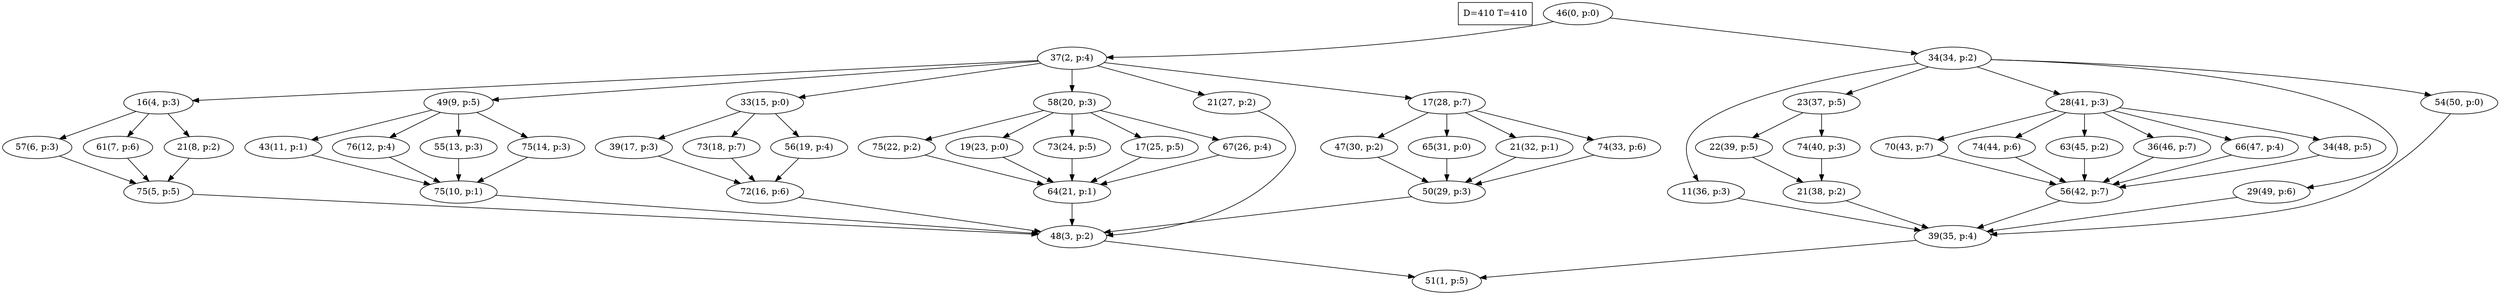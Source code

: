 digraph Task {
i [shape=box, label="D=410 T=410"]; 
0 [label="46(0, p:0)"];
1 [label="51(1, p:5)"];
2 [label="37(2, p:4)"];
3 [label="48(3, p:2)"];
4 [label="16(4, p:3)"];
5 [label="75(5, p:5)"];
6 [label="57(6, p:3)"];
7 [label="61(7, p:6)"];
8 [label="21(8, p:2)"];
9 [label="49(9, p:5)"];
10 [label="75(10, p:1)"];
11 [label="43(11, p:1)"];
12 [label="76(12, p:4)"];
13 [label="55(13, p:3)"];
14 [label="75(14, p:3)"];
15 [label="33(15, p:0)"];
16 [label="72(16, p:6)"];
17 [label="39(17, p:3)"];
18 [label="73(18, p:7)"];
19 [label="56(19, p:4)"];
20 [label="58(20, p:3)"];
21 [label="64(21, p:1)"];
22 [label="75(22, p:2)"];
23 [label="19(23, p:0)"];
24 [label="73(24, p:5)"];
25 [label="17(25, p:5)"];
26 [label="67(26, p:4)"];
27 [label="21(27, p:2)"];
28 [label="17(28, p:7)"];
29 [label="50(29, p:3)"];
30 [label="47(30, p:2)"];
31 [label="65(31, p:0)"];
32 [label="21(32, p:1)"];
33 [label="74(33, p:6)"];
34 [label="34(34, p:2)"];
35 [label="39(35, p:4)"];
36 [label="11(36, p:3)"];
37 [label="23(37, p:5)"];
38 [label="21(38, p:2)"];
39 [label="22(39, p:5)"];
40 [label="74(40, p:3)"];
41 [label="28(41, p:3)"];
42 [label="56(42, p:7)"];
43 [label="70(43, p:7)"];
44 [label="74(44, p:6)"];
45 [label="63(45, p:2)"];
46 [label="36(46, p:7)"];
47 [label="66(47, p:4)"];
48 [label="34(48, p:5)"];
49 [label="29(49, p:6)"];
50 [label="54(50, p:0)"];
0 -> 2;
0 -> 34;
2 -> 4;
2 -> 9;
2 -> 15;
2 -> 20;
2 -> 27;
2 -> 28;
3 -> 1;
4 -> 6;
4 -> 7;
4 -> 8;
5 -> 3;
6 -> 5;
7 -> 5;
8 -> 5;
9 -> 11;
9 -> 12;
9 -> 13;
9 -> 14;
10 -> 3;
11 -> 10;
12 -> 10;
13 -> 10;
14 -> 10;
15 -> 17;
15 -> 18;
15 -> 19;
16 -> 3;
17 -> 16;
18 -> 16;
19 -> 16;
20 -> 22;
20 -> 23;
20 -> 24;
20 -> 25;
20 -> 26;
21 -> 3;
22 -> 21;
23 -> 21;
24 -> 21;
25 -> 21;
26 -> 21;
27 -> 3;
28 -> 30;
28 -> 31;
28 -> 32;
28 -> 33;
29 -> 3;
30 -> 29;
31 -> 29;
32 -> 29;
33 -> 29;
34 -> 36;
34 -> 37;
34 -> 41;
34 -> 49;
34 -> 50;
35 -> 1;
36 -> 35;
37 -> 39;
37 -> 40;
38 -> 35;
39 -> 38;
40 -> 38;
41 -> 43;
41 -> 44;
41 -> 45;
41 -> 46;
41 -> 47;
41 -> 48;
42 -> 35;
43 -> 42;
44 -> 42;
45 -> 42;
46 -> 42;
47 -> 42;
48 -> 42;
49 -> 35;
50 -> 35;
}